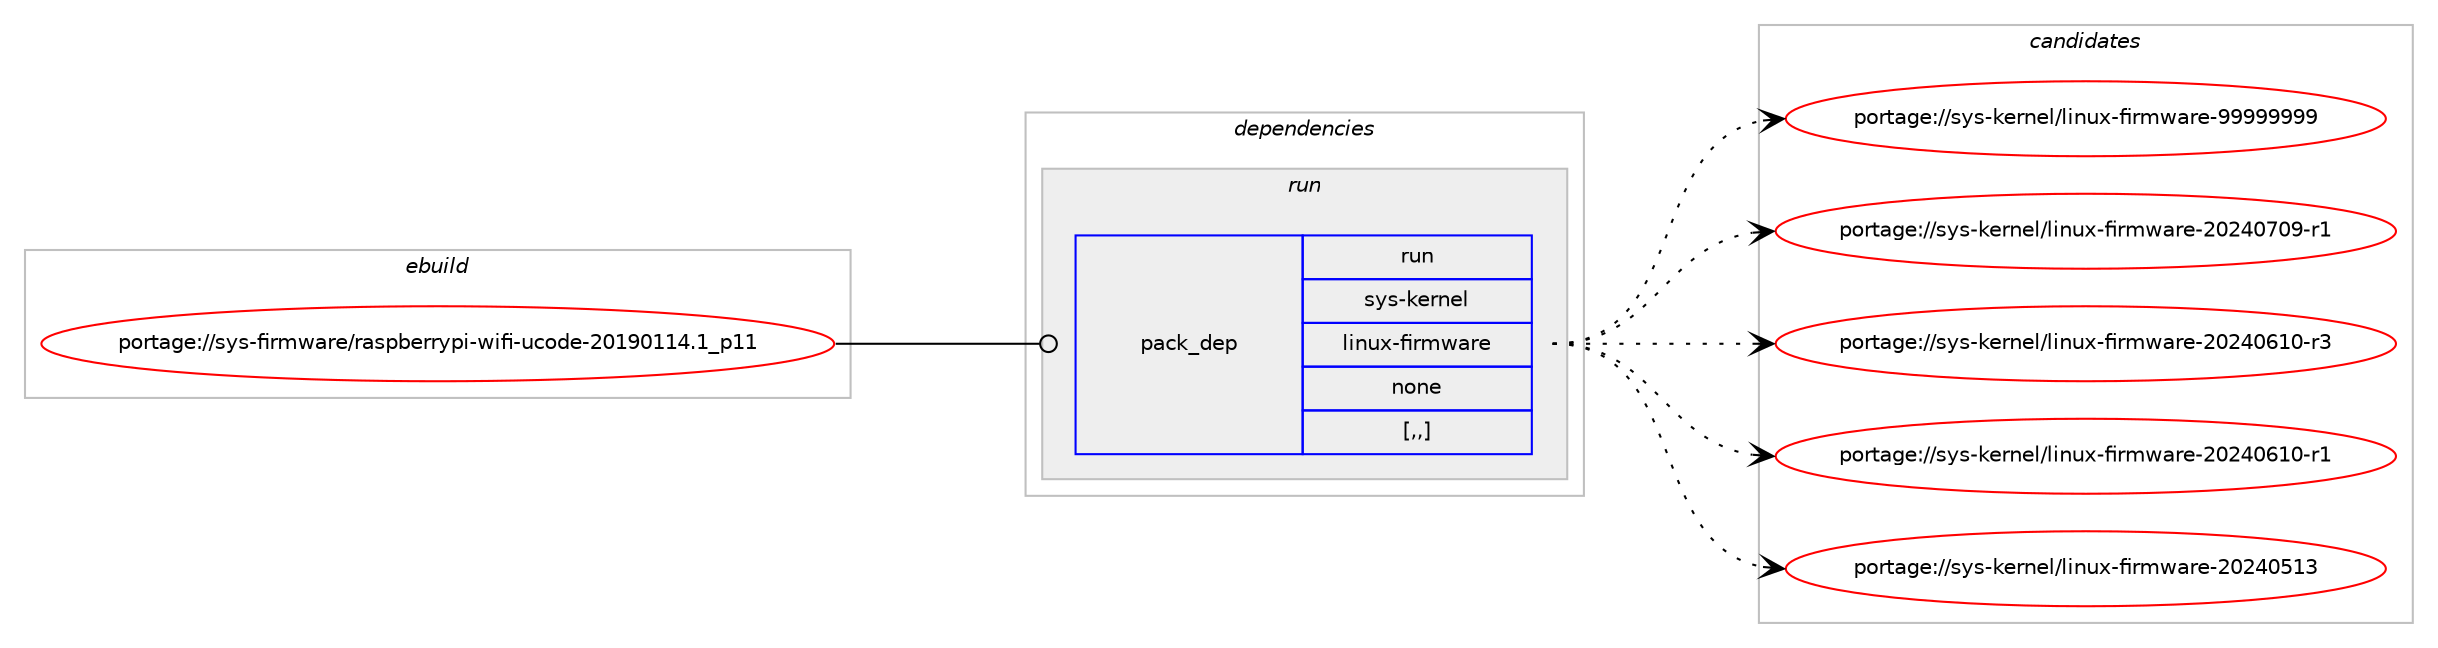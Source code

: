 digraph prolog {

# *************
# Graph options
# *************

newrank=true;
concentrate=true;
compound=true;
graph [rankdir=LR,fontname=Helvetica,fontsize=10,ranksep=1.5];#, ranksep=2.5, nodesep=0.2];
edge  [arrowhead=vee];
node  [fontname=Helvetica,fontsize=10];

# **********
# The ebuild
# **********

subgraph cluster_leftcol {
color=gray;
label=<<i>ebuild</i>>;
id [label="portage://sys-firmware/raspberrypi-wifi-ucode-20190114.1_p11", color=red, width=4, href="../sys-firmware/raspberrypi-wifi-ucode-20190114.1_p11.svg"];
}

# ****************
# The dependencies
# ****************

subgraph cluster_midcol {
color=gray;
label=<<i>dependencies</i>>;
subgraph cluster_compile {
fillcolor="#eeeeee";
style=filled;
label=<<i>compile</i>>;
}
subgraph cluster_compileandrun {
fillcolor="#eeeeee";
style=filled;
label=<<i>compile and run</i>>;
}
subgraph cluster_run {
fillcolor="#eeeeee";
style=filled;
label=<<i>run</i>>;
subgraph pack316179 {
dependency434938 [label=<<TABLE BORDER="0" CELLBORDER="1" CELLSPACING="0" CELLPADDING="4" WIDTH="220"><TR><TD ROWSPAN="6" CELLPADDING="30">pack_dep</TD></TR><TR><TD WIDTH="110">run</TD></TR><TR><TD>sys-kernel</TD></TR><TR><TD>linux-firmware</TD></TR><TR><TD>none</TD></TR><TR><TD>[,,]</TD></TR></TABLE>>, shape=none, color=blue];
}
id:e -> dependency434938:w [weight=20,style="solid",arrowhead="odot"];
}
}

# **************
# The candidates
# **************

subgraph cluster_choices {
rank=same;
color=gray;
label=<<i>candidates</i>>;

subgraph choice316179 {
color=black;
nodesep=1;
choice11512111545107101114110101108471081051101171204510210511410911997114101455757575757575757 [label="portage://sys-kernel/linux-firmware-99999999", color=red, width=4,href="../sys-kernel/linux-firmware-99999999.svg"];
choice115121115451071011141101011084710810511011712045102105114109119971141014550485052485548574511449 [label="portage://sys-kernel/linux-firmware-20240709-r1", color=red, width=4,href="../sys-kernel/linux-firmware-20240709-r1.svg"];
choice115121115451071011141101011084710810511011712045102105114109119971141014550485052485449484511451 [label="portage://sys-kernel/linux-firmware-20240610-r3", color=red, width=4,href="../sys-kernel/linux-firmware-20240610-r3.svg"];
choice115121115451071011141101011084710810511011712045102105114109119971141014550485052485449484511449 [label="portage://sys-kernel/linux-firmware-20240610-r1", color=red, width=4,href="../sys-kernel/linux-firmware-20240610-r1.svg"];
choice11512111545107101114110101108471081051101171204510210511410911997114101455048505248534951 [label="portage://sys-kernel/linux-firmware-20240513", color=red, width=4,href="../sys-kernel/linux-firmware-20240513.svg"];
dependency434938:e -> choice11512111545107101114110101108471081051101171204510210511410911997114101455757575757575757:w [style=dotted,weight="100"];
dependency434938:e -> choice115121115451071011141101011084710810511011712045102105114109119971141014550485052485548574511449:w [style=dotted,weight="100"];
dependency434938:e -> choice115121115451071011141101011084710810511011712045102105114109119971141014550485052485449484511451:w [style=dotted,weight="100"];
dependency434938:e -> choice115121115451071011141101011084710810511011712045102105114109119971141014550485052485449484511449:w [style=dotted,weight="100"];
dependency434938:e -> choice11512111545107101114110101108471081051101171204510210511410911997114101455048505248534951:w [style=dotted,weight="100"];
}
}

}
